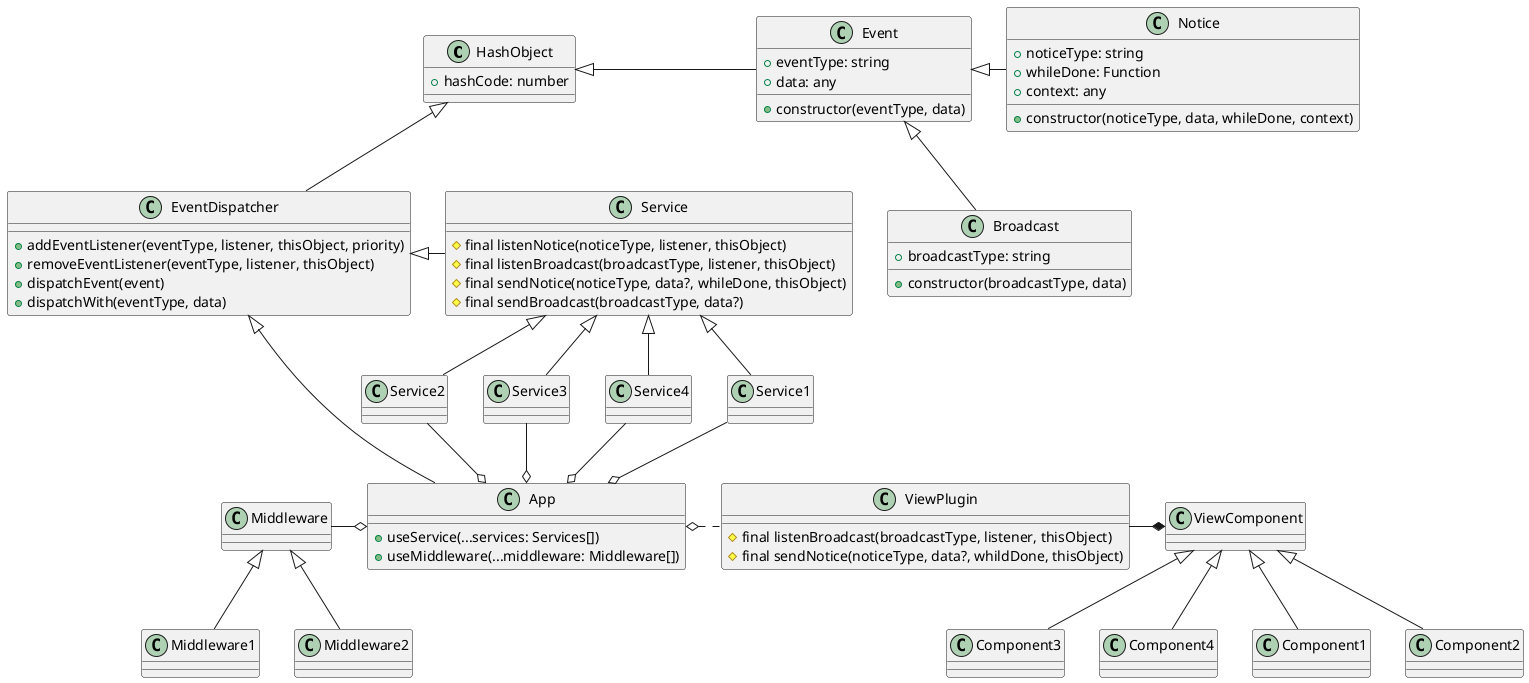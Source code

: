 @startuml ClassDefination

class HashObject {
    + hashCode: number
}

class Event {
    + eventType: string
    + data: any
    + constructor(eventType, data)
}

class EventDispatcher {
    + addEventListener(eventType, listener, thisObject, priority)
    + removeEventListener(eventType, listener, thisObject)
    + dispatchEvent(event)
    + dispatchWith(eventType, data)
}

class Service {
    # final listenNotice(noticeType, listener, thisObject)
    # final listenBroadcast(broadcastType, listener, thisObject)
    # final sendNotice(noticeType, data?, whileDone, thisObject)
    # final sendBroadcast(broadcastType, data?)
}

class App {
    + useService(...services: Services[])
    + useMiddleware(...middleware: Middleware[])
}

class ViewPlugin {
    # final listenBroadcast(broadcastType, listener, thisObject)
    # final sendNotice(noticeType, data?, whildDone, thisObject)
}

class Notice {
    + noticeType: string
    + whileDone: Function
    + context: any
    + constructor(noticeType, data, whileDone, context)
}

class Broadcast {
    + broadcastType: string
    + constructor(broadcastType, data)
}

HashObject <|- Event
Event <|- Notice
Event <|-- Broadcast
HashObject <|-- EventDispatcher
EventDispatcher <|- Service
EventDispatcher <|-- App
Service <|--Service1
Service <|--Service2
Service <|--Service3
Service <|--Service4
Service1 --o App
Service2 --o App
Service3 --o App
Service4 --o App
App o. ViewPlugin
ViewPlugin -* ViewComponent
ViewComponent <|-- Component1
ViewComponent <|-- Component2
ViewComponent <|-- Component3
ViewComponent <|-- Component4
Middleware -o App 
Middleware <|-- Middleware1
Middleware <|-- Middleware2

@enduml